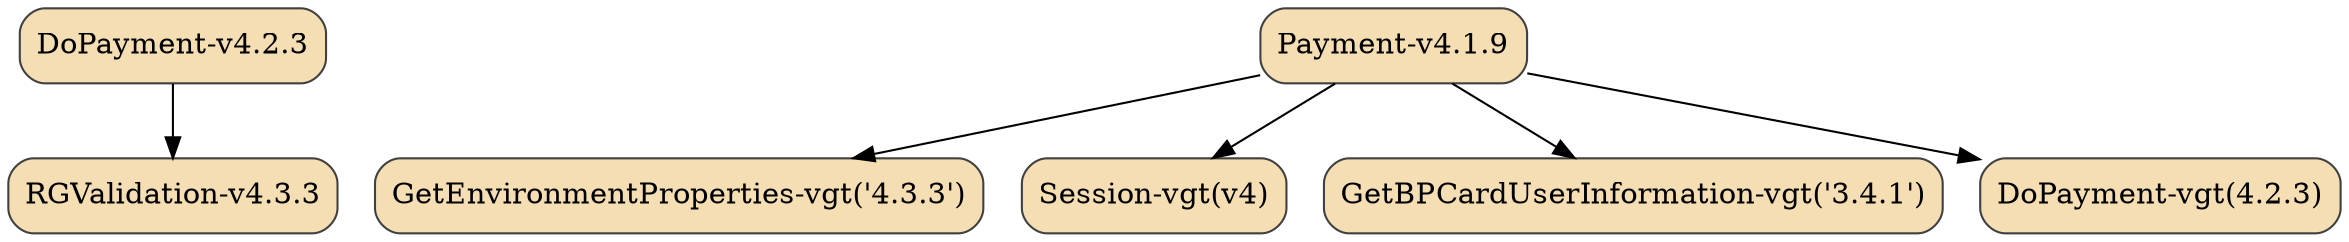 digraph {
  rankdir=tplr
  node [color=grey25,
        fillcolor=wheat,
        shape=box,
        style="rounded,filled"];
"RGValidation-v4.3.3" []
"DoPayment-v4.2.3" -> "RGValidation-v4.3.3"
"GetEnvironmentProperties-vgt('4.3.3')" []
"Payment-v4.1.9" -> "GetEnvironmentProperties-vgt('4.3.3')"
"Session-vgt(v4)" []
"Payment-v4.1.9" -> "Session-vgt(v4)"
"GetBPCardUserInformation-vgt('3.4.1')" []
"Payment-v4.1.9" -> "GetBPCardUserInformation-vgt('3.4.1')"
"DoPayment-vgt(4.2.3)" []
"Payment-v4.1.9" -> "DoPayment-vgt(4.2.3)"
}